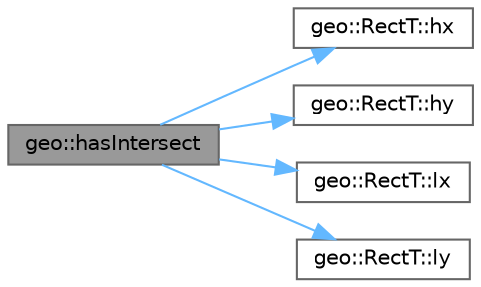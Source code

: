 digraph "geo::hasIntersect"
{
 // LATEX_PDF_SIZE
  bgcolor="transparent";
  edge [fontname=Helvetica,fontsize=10,labelfontname=Helvetica,labelfontsize=10];
  node [fontname=Helvetica,fontsize=10,shape=box,height=0.2,width=0.4];
  rankdir="LR";
  Node1 [id="Node000001",label="geo::hasIntersect",height=0.2,width=0.4,color="gray40", fillcolor="grey60", style="filled", fontcolor="black",tooltip="Return if Rect lhs and Rect rhs has intersection."];
  Node1 -> Node2 [id="edge1_Node000001_Node000002",color="steelblue1",style="solid",tooltip=" "];
  Node2 [id="Node000002",label="geo::RectT::hx",height=0.2,width=0.4,color="grey40", fillcolor="white", style="filled",URL="$classgeo_1_1_rect_t.html#ae4cf70c24c66b9045e74c77f961e8aff",tooltip="Return high x."];
  Node1 -> Node3 [id="edge2_Node000001_Node000003",color="steelblue1",style="solid",tooltip=" "];
  Node3 [id="Node000003",label="geo::RectT::hy",height=0.2,width=0.4,color="grey40", fillcolor="white", style="filled",URL="$classgeo_1_1_rect_t.html#aa118c55c8940507eefb0af16e9ed6202",tooltip="Return high y."];
  Node1 -> Node4 [id="edge3_Node000001_Node000004",color="steelblue1",style="solid",tooltip=" "];
  Node4 [id="Node000004",label="geo::RectT::lx",height=0.2,width=0.4,color="grey40", fillcolor="white", style="filled",URL="$classgeo_1_1_rect_t.html#aa63d38970863629bfc31b76c0ffda42b",tooltip="Return low x."];
  Node1 -> Node5 [id="edge4_Node000001_Node000005",color="steelblue1",style="solid",tooltip=" "];
  Node5 [id="Node000005",label="geo::RectT::ly",height=0.2,width=0.4,color="grey40", fillcolor="white", style="filled",URL="$classgeo_1_1_rect_t.html#a511775b04ef8d271351d9ca6dff76251",tooltip="Return low y."];
}
